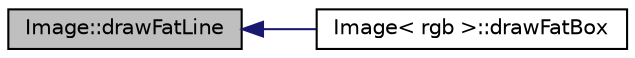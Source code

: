 digraph "Image::drawFatLine"
{
 // INTERACTIVE_SVG=YES
  edge [fontname="Helvetica",fontsize="10",labelfontname="Helvetica",labelfontsize="10"];
  node [fontname="Helvetica",fontsize="10",shape=record];
  rankdir="LR";
  Node1 [label="Image::drawFatLine",height=0.2,width=0.4,color="black", fillcolor="grey75", style="filled", fontcolor="black"];
  Node1 -> Node2 [dir="back",color="midnightblue",fontsize="10",style="solid",fontname="Helvetica"];
  Node2 [label="Image\< rgb \>::drawFatBox",height=0.2,width=0.4,color="black", fillcolor="white", style="filled",URL="$de/d73/class_image.html#a68d40cea30eda679bd8642e88678bd68"];
}
